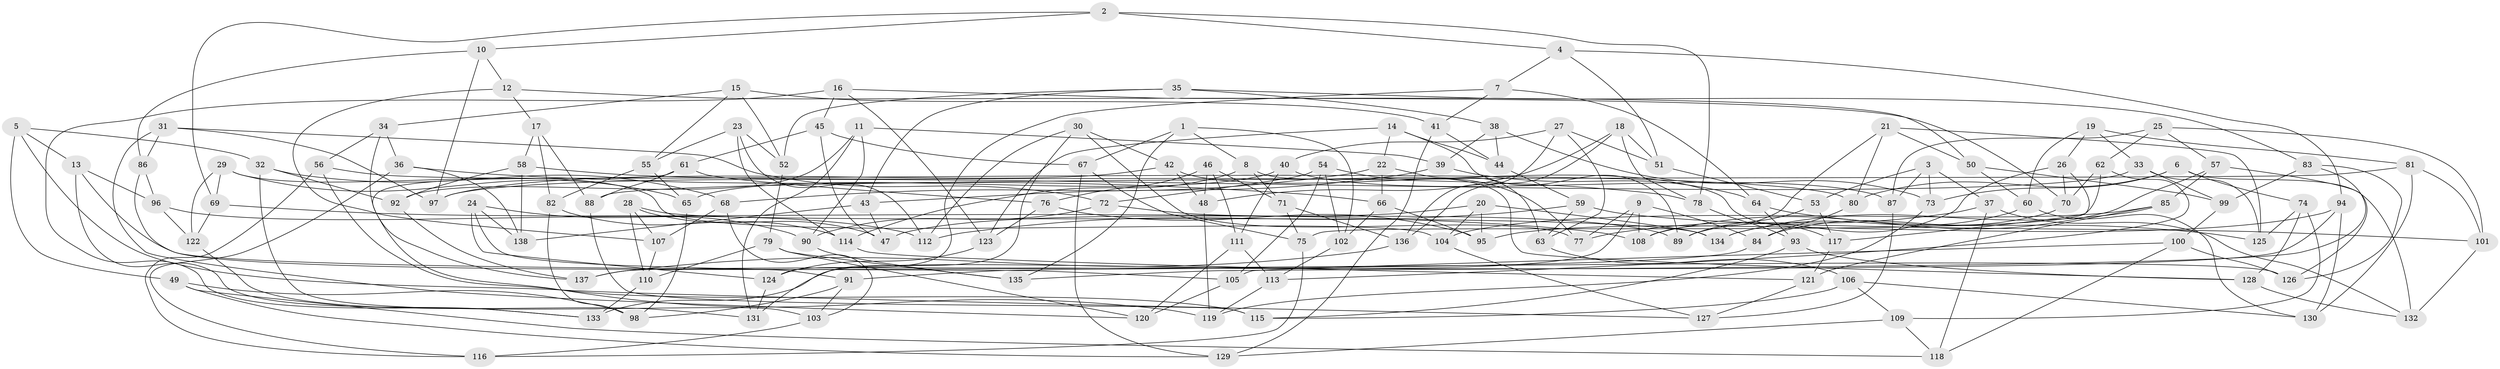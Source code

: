 // Generated by graph-tools (version 1.1) at 2025/03/03/09/25 03:03:03]
// undirected, 138 vertices, 276 edges
graph export_dot {
graph [start="1"]
  node [color=gray90,style=filled];
  1;
  2;
  3;
  4;
  5;
  6;
  7;
  8;
  9;
  10;
  11;
  12;
  13;
  14;
  15;
  16;
  17;
  18;
  19;
  20;
  21;
  22;
  23;
  24;
  25;
  26;
  27;
  28;
  29;
  30;
  31;
  32;
  33;
  34;
  35;
  36;
  37;
  38;
  39;
  40;
  41;
  42;
  43;
  44;
  45;
  46;
  47;
  48;
  49;
  50;
  51;
  52;
  53;
  54;
  55;
  56;
  57;
  58;
  59;
  60;
  61;
  62;
  63;
  64;
  65;
  66;
  67;
  68;
  69;
  70;
  71;
  72;
  73;
  74;
  75;
  76;
  77;
  78;
  79;
  80;
  81;
  82;
  83;
  84;
  85;
  86;
  87;
  88;
  89;
  90;
  91;
  92;
  93;
  94;
  95;
  96;
  97;
  98;
  99;
  100;
  101;
  102;
  103;
  104;
  105;
  106;
  107;
  108;
  109;
  110;
  111;
  112;
  113;
  114;
  115;
  116;
  117;
  118;
  119;
  120;
  121;
  122;
  123;
  124;
  125;
  126;
  127;
  128;
  129;
  130;
  131;
  132;
  133;
  134;
  135;
  136;
  137;
  138;
  1 -- 135;
  1 -- 102;
  1 -- 8;
  1 -- 67;
  2 -- 10;
  2 -- 78;
  2 -- 69;
  2 -- 4;
  3 -- 87;
  3 -- 37;
  3 -- 73;
  3 -- 53;
  4 -- 94;
  4 -- 51;
  4 -- 7;
  5 -- 32;
  5 -- 49;
  5 -- 13;
  5 -- 127;
  6 -- 132;
  6 -- 73;
  6 -- 74;
  6 -- 80;
  7 -- 124;
  7 -- 41;
  7 -- 64;
  8 -- 128;
  8 -- 114;
  8 -- 71;
  9 -- 77;
  9 -- 133;
  9 -- 84;
  9 -- 108;
  10 -- 97;
  10 -- 86;
  10 -- 12;
  11 -- 39;
  11 -- 131;
  11 -- 92;
  11 -- 90;
  12 -- 107;
  12 -- 70;
  12 -- 17;
  13 -- 133;
  13 -- 96;
  13 -- 126;
  14 -- 22;
  14 -- 44;
  14 -- 123;
  14 -- 89;
  15 -- 55;
  15 -- 41;
  15 -- 34;
  15 -- 52;
  16 -- 133;
  16 -- 45;
  16 -- 50;
  16 -- 123;
  17 -- 82;
  17 -- 58;
  17 -- 88;
  18 -- 48;
  18 -- 136;
  18 -- 51;
  18 -- 78;
  19 -- 26;
  19 -- 60;
  19 -- 81;
  19 -- 33;
  20 -- 95;
  20 -- 104;
  20 -- 47;
  20 -- 134;
  21 -- 50;
  21 -- 80;
  21 -- 108;
  21 -- 125;
  22 -- 68;
  22 -- 66;
  22 -- 63;
  23 -- 55;
  23 -- 114;
  23 -- 112;
  23 -- 52;
  24 -- 138;
  24 -- 124;
  24 -- 91;
  24 -- 90;
  25 -- 57;
  25 -- 101;
  25 -- 87;
  25 -- 62;
  26 -- 70;
  26 -- 89;
  26 -- 117;
  27 -- 51;
  27 -- 40;
  27 -- 136;
  27 -- 63;
  28 -- 110;
  28 -- 47;
  28 -- 134;
  28 -- 107;
  29 -- 122;
  29 -- 69;
  29 -- 65;
  29 -- 104;
  30 -- 131;
  30 -- 77;
  30 -- 42;
  30 -- 112;
  31 -- 97;
  31 -- 72;
  31 -- 86;
  31 -- 120;
  32 -- 103;
  32 -- 68;
  32 -- 92;
  33 -- 125;
  33 -- 97;
  33 -- 99;
  34 -- 36;
  34 -- 137;
  34 -- 56;
  35 -- 52;
  35 -- 38;
  35 -- 43;
  35 -- 83;
  36 -- 116;
  36 -- 138;
  36 -- 66;
  37 -- 77;
  37 -- 118;
  37 -- 132;
  38 -- 44;
  38 -- 39;
  38 -- 73;
  39 -- 64;
  39 -- 43;
  40 -- 111;
  40 -- 87;
  40 -- 65;
  41 -- 129;
  41 -- 44;
  42 -- 97;
  42 -- 48;
  42 -- 117;
  43 -- 47;
  43 -- 138;
  44 -- 59;
  45 -- 47;
  45 -- 61;
  45 -- 67;
  46 -- 76;
  46 -- 71;
  46 -- 111;
  46 -- 48;
  48 -- 119;
  49 -- 118;
  49 -- 98;
  49 -- 129;
  50 -- 60;
  50 -- 99;
  51 -- 53;
  52 -- 79;
  53 -- 117;
  53 -- 89;
  54 -- 102;
  54 -- 72;
  54 -- 77;
  54 -- 105;
  55 -- 82;
  55 -- 65;
  56 -- 80;
  56 -- 115;
  56 -- 116;
  57 -- 126;
  57 -- 108;
  57 -- 85;
  58 -- 92;
  58 -- 138;
  58 -- 78;
  59 -- 101;
  59 -- 112;
  59 -- 63;
  60 -- 130;
  60 -- 134;
  61 -- 76;
  61 -- 119;
  61 -- 88;
  62 -- 70;
  62 -- 113;
  62 -- 75;
  63 -- 106;
  64 -- 93;
  64 -- 125;
  65 -- 98;
  66 -- 95;
  66 -- 102;
  67 -- 129;
  67 -- 75;
  68 -- 103;
  68 -- 107;
  69 -- 108;
  69 -- 122;
  70 -- 84;
  71 -- 136;
  71 -- 75;
  72 -- 89;
  72 -- 90;
  73 -- 119;
  74 -- 109;
  74 -- 125;
  74 -- 128;
  75 -- 116;
  76 -- 123;
  76 -- 95;
  78 -- 93;
  79 -- 110;
  79 -- 135;
  79 -- 120;
  80 -- 84;
  81 -- 101;
  81 -- 130;
  81 -- 88;
  82 -- 114;
  82 -- 98;
  83 -- 99;
  83 -- 126;
  83 -- 135;
  84 -- 91;
  85 -- 104;
  85 -- 121;
  85 -- 134;
  86 -- 105;
  86 -- 96;
  87 -- 127;
  88 -- 115;
  90 -- 135;
  91 -- 98;
  91 -- 103;
  92 -- 137;
  93 -- 115;
  93 -- 128;
  94 -- 95;
  94 -- 130;
  94 -- 137;
  96 -- 122;
  96 -- 112;
  99 -- 100;
  100 -- 118;
  100 -- 105;
  100 -- 126;
  101 -- 132;
  102 -- 113;
  103 -- 116;
  104 -- 127;
  105 -- 120;
  106 -- 130;
  106 -- 115;
  106 -- 109;
  107 -- 110;
  109 -- 118;
  109 -- 129;
  110 -- 133;
  111 -- 120;
  111 -- 113;
  113 -- 119;
  114 -- 121;
  117 -- 121;
  121 -- 127;
  122 -- 131;
  123 -- 124;
  124 -- 131;
  128 -- 132;
  136 -- 137;
}
